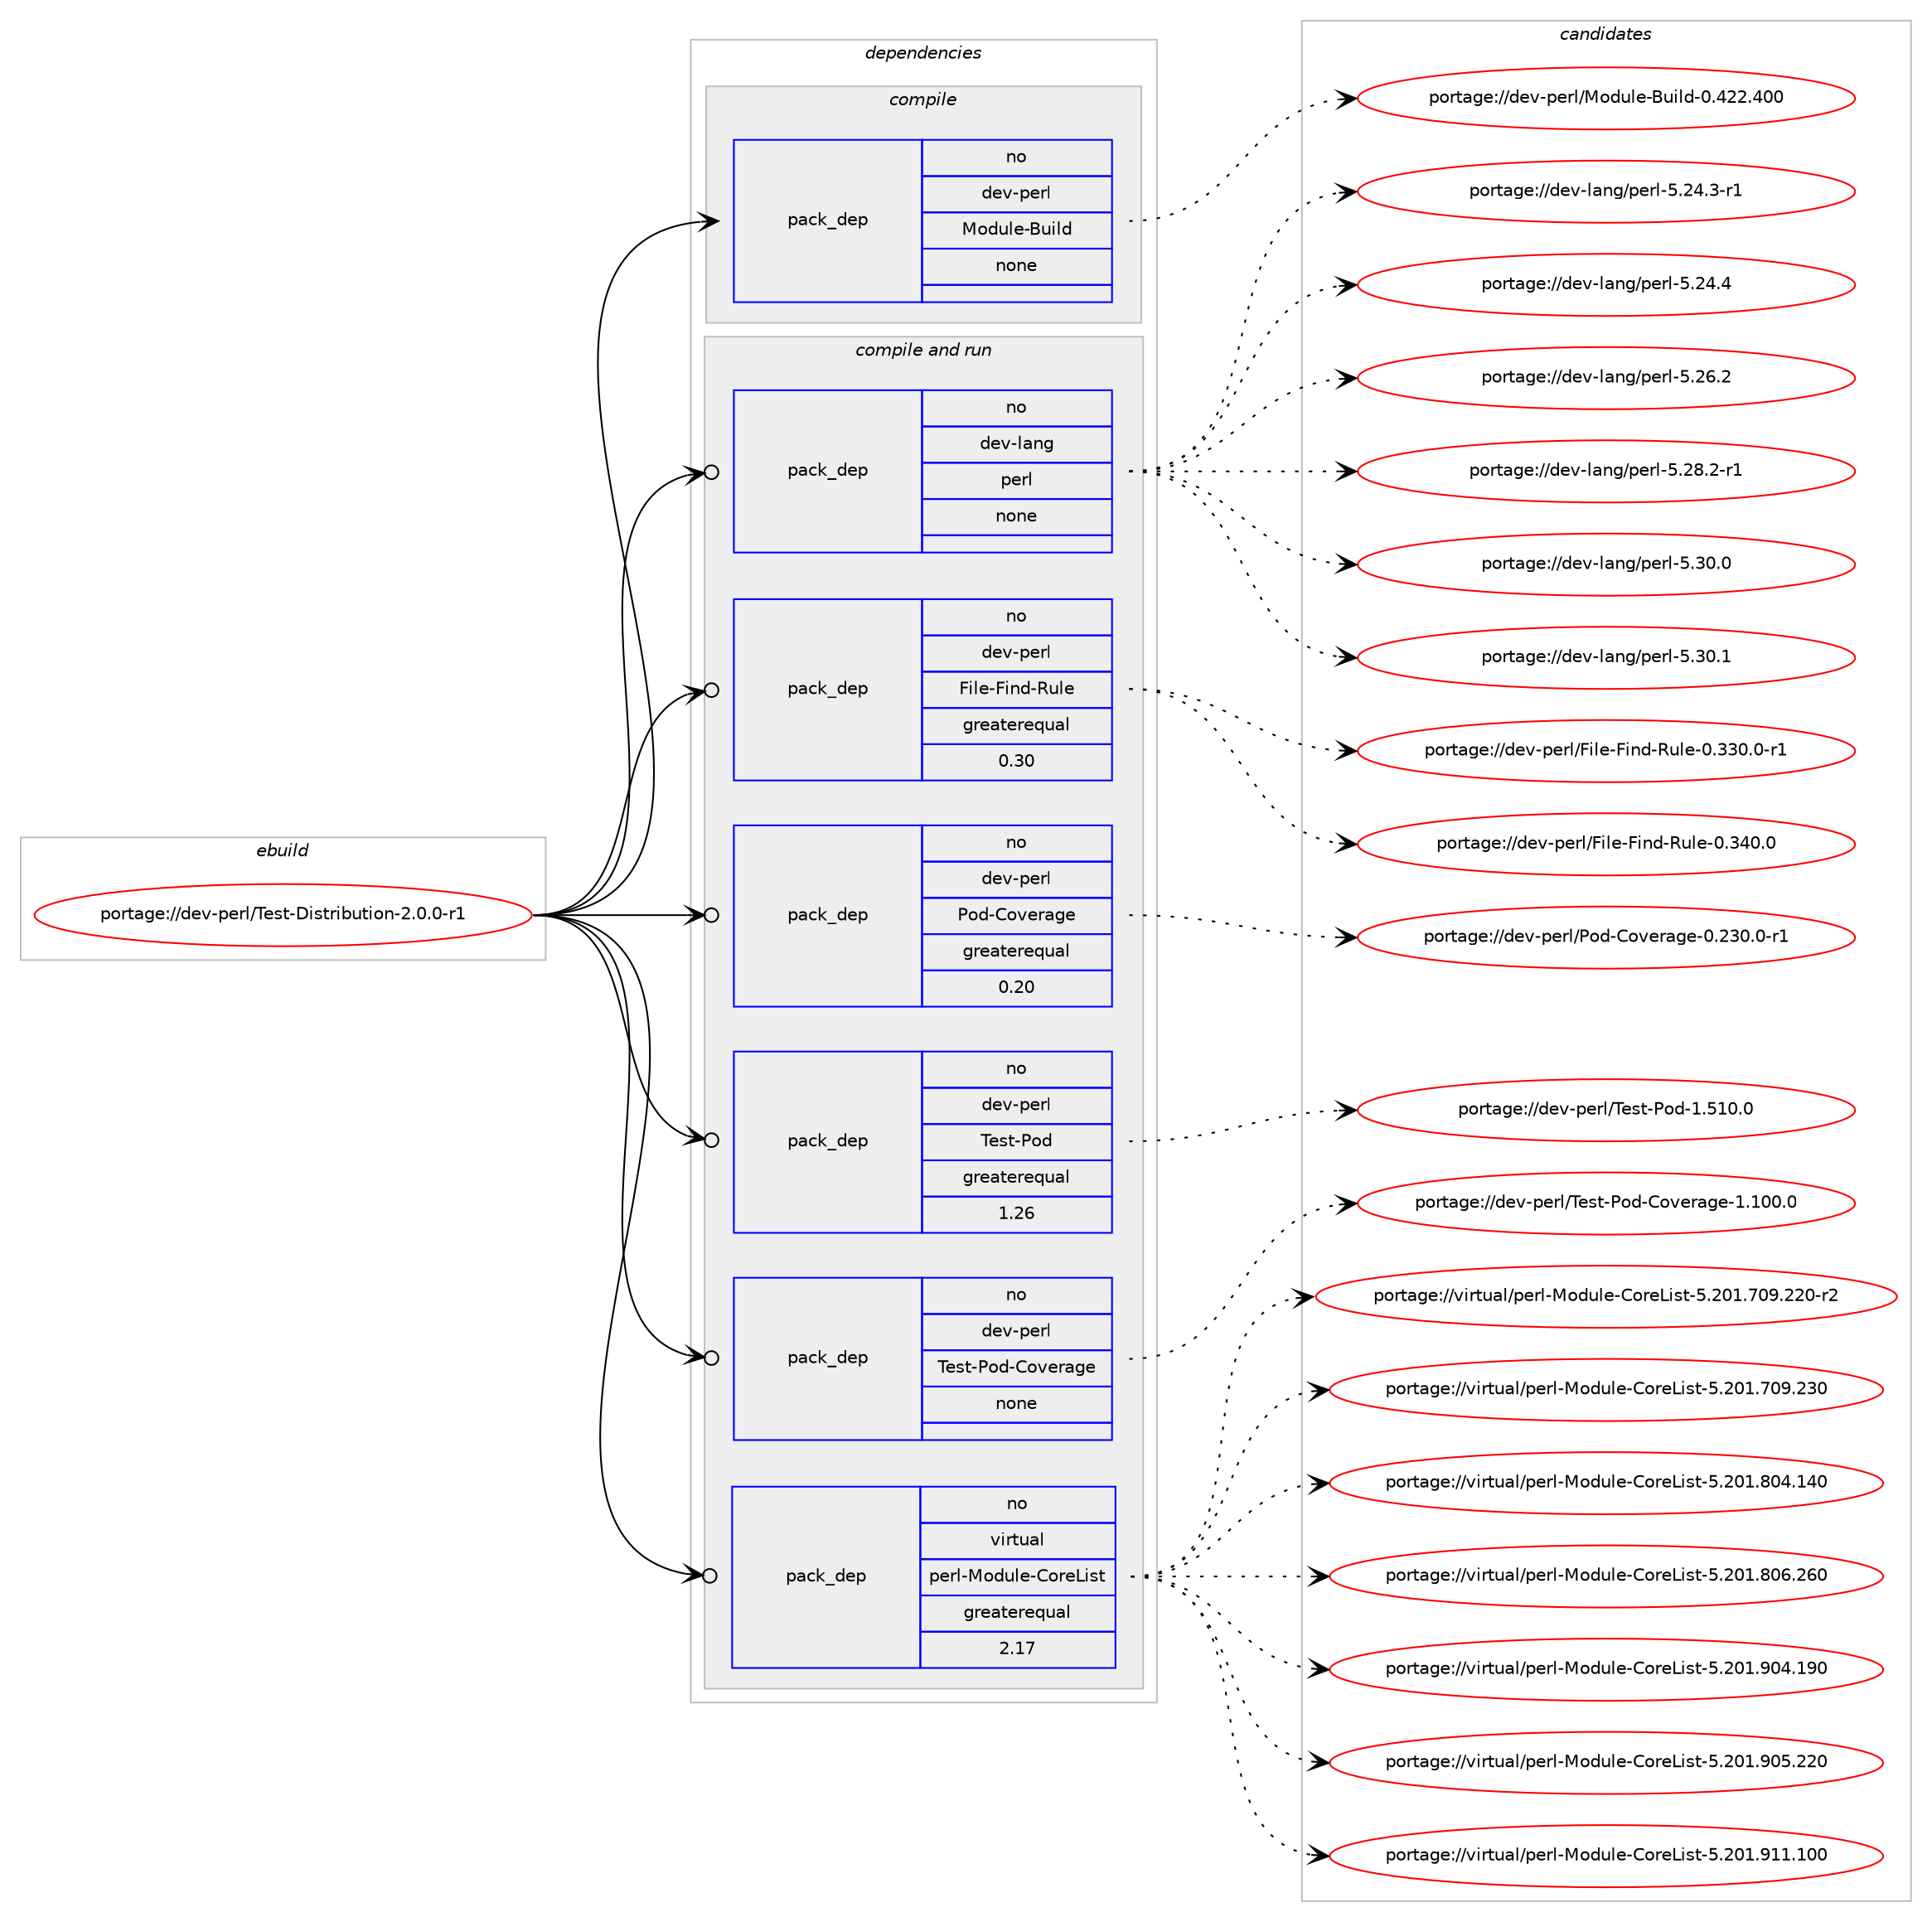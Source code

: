 digraph prolog {

# *************
# Graph options
# *************

newrank=true;
concentrate=true;
compound=true;
graph [rankdir=LR,fontname=Helvetica,fontsize=10,ranksep=1.5];#, ranksep=2.5, nodesep=0.2];
edge  [arrowhead=vee];
node  [fontname=Helvetica,fontsize=10];

# **********
# The ebuild
# **********

subgraph cluster_leftcol {
color=gray;
rank=same;
label=<<i>ebuild</i>>;
id [label="portage://dev-perl/Test-Distribution-2.0.0-r1", color=red, width=4, href="../dev-perl/Test-Distribution-2.0.0-r1.svg"];
}

# ****************
# The dependencies
# ****************

subgraph cluster_midcol {
color=gray;
label=<<i>dependencies</i>>;
subgraph cluster_compile {
fillcolor="#eeeeee";
style=filled;
label=<<i>compile</i>>;
subgraph pack94288 {
dependency121169 [label=<<TABLE BORDER="0" CELLBORDER="1" CELLSPACING="0" CELLPADDING="4" WIDTH="220"><TR><TD ROWSPAN="6" CELLPADDING="30">pack_dep</TD></TR><TR><TD WIDTH="110">no</TD></TR><TR><TD>dev-perl</TD></TR><TR><TD>Module-Build</TD></TR><TR><TD>none</TD></TR><TR><TD></TD></TR></TABLE>>, shape=none, color=blue];
}
id:e -> dependency121169:w [weight=20,style="solid",arrowhead="vee"];
}
subgraph cluster_compileandrun {
fillcolor="#eeeeee";
style=filled;
label=<<i>compile and run</i>>;
subgraph pack94289 {
dependency121170 [label=<<TABLE BORDER="0" CELLBORDER="1" CELLSPACING="0" CELLPADDING="4" WIDTH="220"><TR><TD ROWSPAN="6" CELLPADDING="30">pack_dep</TD></TR><TR><TD WIDTH="110">no</TD></TR><TR><TD>dev-lang</TD></TR><TR><TD>perl</TD></TR><TR><TD>none</TD></TR><TR><TD></TD></TR></TABLE>>, shape=none, color=blue];
}
id:e -> dependency121170:w [weight=20,style="solid",arrowhead="odotvee"];
subgraph pack94290 {
dependency121171 [label=<<TABLE BORDER="0" CELLBORDER="1" CELLSPACING="0" CELLPADDING="4" WIDTH="220"><TR><TD ROWSPAN="6" CELLPADDING="30">pack_dep</TD></TR><TR><TD WIDTH="110">no</TD></TR><TR><TD>dev-perl</TD></TR><TR><TD>File-Find-Rule</TD></TR><TR><TD>greaterequal</TD></TR><TR><TD>0.30</TD></TR></TABLE>>, shape=none, color=blue];
}
id:e -> dependency121171:w [weight=20,style="solid",arrowhead="odotvee"];
subgraph pack94291 {
dependency121172 [label=<<TABLE BORDER="0" CELLBORDER="1" CELLSPACING="0" CELLPADDING="4" WIDTH="220"><TR><TD ROWSPAN="6" CELLPADDING="30">pack_dep</TD></TR><TR><TD WIDTH="110">no</TD></TR><TR><TD>dev-perl</TD></TR><TR><TD>Pod-Coverage</TD></TR><TR><TD>greaterequal</TD></TR><TR><TD>0.20</TD></TR></TABLE>>, shape=none, color=blue];
}
id:e -> dependency121172:w [weight=20,style="solid",arrowhead="odotvee"];
subgraph pack94292 {
dependency121173 [label=<<TABLE BORDER="0" CELLBORDER="1" CELLSPACING="0" CELLPADDING="4" WIDTH="220"><TR><TD ROWSPAN="6" CELLPADDING="30">pack_dep</TD></TR><TR><TD WIDTH="110">no</TD></TR><TR><TD>dev-perl</TD></TR><TR><TD>Test-Pod</TD></TR><TR><TD>greaterequal</TD></TR><TR><TD>1.26</TD></TR></TABLE>>, shape=none, color=blue];
}
id:e -> dependency121173:w [weight=20,style="solid",arrowhead="odotvee"];
subgraph pack94293 {
dependency121174 [label=<<TABLE BORDER="0" CELLBORDER="1" CELLSPACING="0" CELLPADDING="4" WIDTH="220"><TR><TD ROWSPAN="6" CELLPADDING="30">pack_dep</TD></TR><TR><TD WIDTH="110">no</TD></TR><TR><TD>dev-perl</TD></TR><TR><TD>Test-Pod-Coverage</TD></TR><TR><TD>none</TD></TR><TR><TD></TD></TR></TABLE>>, shape=none, color=blue];
}
id:e -> dependency121174:w [weight=20,style="solid",arrowhead="odotvee"];
subgraph pack94294 {
dependency121175 [label=<<TABLE BORDER="0" CELLBORDER="1" CELLSPACING="0" CELLPADDING="4" WIDTH="220"><TR><TD ROWSPAN="6" CELLPADDING="30">pack_dep</TD></TR><TR><TD WIDTH="110">no</TD></TR><TR><TD>virtual</TD></TR><TR><TD>perl-Module-CoreList</TD></TR><TR><TD>greaterequal</TD></TR><TR><TD>2.17</TD></TR></TABLE>>, shape=none, color=blue];
}
id:e -> dependency121175:w [weight=20,style="solid",arrowhead="odotvee"];
}
subgraph cluster_run {
fillcolor="#eeeeee";
style=filled;
label=<<i>run</i>>;
}
}

# **************
# The candidates
# **************

subgraph cluster_choices {
rank=same;
color=gray;
label=<<i>candidates</i>>;

subgraph choice94288 {
color=black;
nodesep=1;
choiceportage100101118451121011141084777111100117108101456611710510810045484652505046524848 [label="portage://dev-perl/Module-Build-0.422.400", color=red, width=4,href="../dev-perl/Module-Build-0.422.400.svg"];
dependency121169:e -> choiceportage100101118451121011141084777111100117108101456611710510810045484652505046524848:w [style=dotted,weight="100"];
}
subgraph choice94289 {
color=black;
nodesep=1;
choiceportage100101118451089711010347112101114108455346505246514511449 [label="portage://dev-lang/perl-5.24.3-r1", color=red, width=4,href="../dev-lang/perl-5.24.3-r1.svg"];
choiceportage10010111845108971101034711210111410845534650524652 [label="portage://dev-lang/perl-5.24.4", color=red, width=4,href="../dev-lang/perl-5.24.4.svg"];
choiceportage10010111845108971101034711210111410845534650544650 [label="portage://dev-lang/perl-5.26.2", color=red, width=4,href="../dev-lang/perl-5.26.2.svg"];
choiceportage100101118451089711010347112101114108455346505646504511449 [label="portage://dev-lang/perl-5.28.2-r1", color=red, width=4,href="../dev-lang/perl-5.28.2-r1.svg"];
choiceportage10010111845108971101034711210111410845534651484648 [label="portage://dev-lang/perl-5.30.0", color=red, width=4,href="../dev-lang/perl-5.30.0.svg"];
choiceportage10010111845108971101034711210111410845534651484649 [label="portage://dev-lang/perl-5.30.1", color=red, width=4,href="../dev-lang/perl-5.30.1.svg"];
dependency121170:e -> choiceportage100101118451089711010347112101114108455346505246514511449:w [style=dotted,weight="100"];
dependency121170:e -> choiceportage10010111845108971101034711210111410845534650524652:w [style=dotted,weight="100"];
dependency121170:e -> choiceportage10010111845108971101034711210111410845534650544650:w [style=dotted,weight="100"];
dependency121170:e -> choiceportage100101118451089711010347112101114108455346505646504511449:w [style=dotted,weight="100"];
dependency121170:e -> choiceportage10010111845108971101034711210111410845534651484648:w [style=dotted,weight="100"];
dependency121170:e -> choiceportage10010111845108971101034711210111410845534651484649:w [style=dotted,weight="100"];
}
subgraph choice94290 {
color=black;
nodesep=1;
choiceportage1001011184511210111410847701051081014570105110100458211710810145484651514846484511449 [label="portage://dev-perl/File-Find-Rule-0.330.0-r1", color=red, width=4,href="../dev-perl/File-Find-Rule-0.330.0-r1.svg"];
choiceportage100101118451121011141084770105108101457010511010045821171081014548465152484648 [label="portage://dev-perl/File-Find-Rule-0.340.0", color=red, width=4,href="../dev-perl/File-Find-Rule-0.340.0.svg"];
dependency121171:e -> choiceportage1001011184511210111410847701051081014570105110100458211710810145484651514846484511449:w [style=dotted,weight="100"];
dependency121171:e -> choiceportage100101118451121011141084770105108101457010511010045821171081014548465152484648:w [style=dotted,weight="100"];
}
subgraph choice94291 {
color=black;
nodesep=1;
choiceportage10010111845112101114108478011110045671111181011149710310145484650514846484511449 [label="portage://dev-perl/Pod-Coverage-0.230.0-r1", color=red, width=4,href="../dev-perl/Pod-Coverage-0.230.0-r1.svg"];
dependency121172:e -> choiceportage10010111845112101114108478011110045671111181011149710310145484650514846484511449:w [style=dotted,weight="100"];
}
subgraph choice94292 {
color=black;
nodesep=1;
choiceportage10010111845112101114108478410111511645801111004549465349484648 [label="portage://dev-perl/Test-Pod-1.510.0", color=red, width=4,href="../dev-perl/Test-Pod-1.510.0.svg"];
dependency121173:e -> choiceportage10010111845112101114108478410111511645801111004549465349484648:w [style=dotted,weight="100"];
}
subgraph choice94293 {
color=black;
nodesep=1;
choiceportage10010111845112101114108478410111511645801111004567111118101114971031014549464948484648 [label="portage://dev-perl/Test-Pod-Coverage-1.100.0", color=red, width=4,href="../dev-perl/Test-Pod-Coverage-1.100.0.svg"];
dependency121174:e -> choiceportage10010111845112101114108478410111511645801111004567111118101114971031014549464948484648:w [style=dotted,weight="100"];
}
subgraph choice94294 {
color=black;
nodesep=1;
choiceportage1181051141161179710847112101114108457711110011710810145671111141017610511511645534650484946554857465050484511450 [label="portage://virtual/perl-Module-CoreList-5.201.709.220-r2", color=red, width=4,href="../virtual/perl-Module-CoreList-5.201.709.220-r2.svg"];
choiceportage118105114116117971084711210111410845771111001171081014567111114101761051151164553465048494655485746505148 [label="portage://virtual/perl-Module-CoreList-5.201.709.230", color=red, width=4,href="../virtual/perl-Module-CoreList-5.201.709.230.svg"];
choiceportage118105114116117971084711210111410845771111001171081014567111114101761051151164553465048494656485246495248 [label="portage://virtual/perl-Module-CoreList-5.201.804.140", color=red, width=4,href="../virtual/perl-Module-CoreList-5.201.804.140.svg"];
choiceportage118105114116117971084711210111410845771111001171081014567111114101761051151164553465048494656485446505448 [label="portage://virtual/perl-Module-CoreList-5.201.806.260", color=red, width=4,href="../virtual/perl-Module-CoreList-5.201.806.260.svg"];
choiceportage118105114116117971084711210111410845771111001171081014567111114101761051151164553465048494657485246495748 [label="portage://virtual/perl-Module-CoreList-5.201.904.190", color=red, width=4,href="../virtual/perl-Module-CoreList-5.201.904.190.svg"];
choiceportage118105114116117971084711210111410845771111001171081014567111114101761051151164553465048494657485346505048 [label="portage://virtual/perl-Module-CoreList-5.201.905.220", color=red, width=4,href="../virtual/perl-Module-CoreList-5.201.905.220.svg"];
choiceportage118105114116117971084711210111410845771111001171081014567111114101761051151164553465048494657494946494848 [label="portage://virtual/perl-Module-CoreList-5.201.911.100", color=red, width=4,href="../virtual/perl-Module-CoreList-5.201.911.100.svg"];
dependency121175:e -> choiceportage1181051141161179710847112101114108457711110011710810145671111141017610511511645534650484946554857465050484511450:w [style=dotted,weight="100"];
dependency121175:e -> choiceportage118105114116117971084711210111410845771111001171081014567111114101761051151164553465048494655485746505148:w [style=dotted,weight="100"];
dependency121175:e -> choiceportage118105114116117971084711210111410845771111001171081014567111114101761051151164553465048494656485246495248:w [style=dotted,weight="100"];
dependency121175:e -> choiceportage118105114116117971084711210111410845771111001171081014567111114101761051151164553465048494656485446505448:w [style=dotted,weight="100"];
dependency121175:e -> choiceportage118105114116117971084711210111410845771111001171081014567111114101761051151164553465048494657485246495748:w [style=dotted,weight="100"];
dependency121175:e -> choiceportage118105114116117971084711210111410845771111001171081014567111114101761051151164553465048494657485346505048:w [style=dotted,weight="100"];
dependency121175:e -> choiceportage118105114116117971084711210111410845771111001171081014567111114101761051151164553465048494657494946494848:w [style=dotted,weight="100"];
}
}

}
